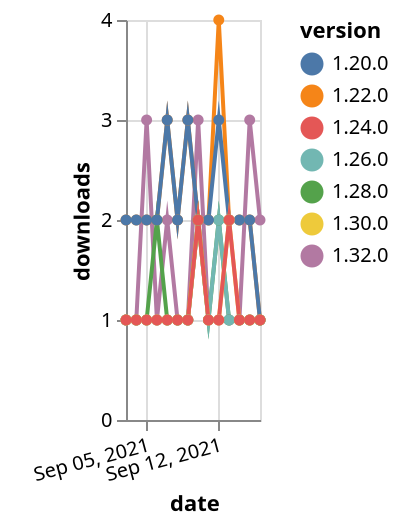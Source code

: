 {"$schema": "https://vega.github.io/schema/vega-lite/v5.json", "description": "A simple bar chart with embedded data.", "data": {"values": [{"date": "2021-09-03", "total": 199, "delta": 1, "version": "1.32.0"}, {"date": "2021-09-04", "total": 200, "delta": 1, "version": "1.32.0"}, {"date": "2021-09-05", "total": 203, "delta": 3, "version": "1.32.0"}, {"date": "2021-09-06", "total": 204, "delta": 1, "version": "1.32.0"}, {"date": "2021-09-07", "total": 206, "delta": 2, "version": "1.32.0"}, {"date": "2021-09-08", "total": 207, "delta": 1, "version": "1.32.0"}, {"date": "2021-09-09", "total": 208, "delta": 1, "version": "1.32.0"}, {"date": "2021-09-10", "total": 211, "delta": 3, "version": "1.32.0"}, {"date": "2021-09-11", "total": 212, "delta": 1, "version": "1.32.0"}, {"date": "2021-09-12", "total": 213, "delta": 1, "version": "1.32.0"}, {"date": "2021-09-13", "total": 214, "delta": 1, "version": "1.32.0"}, {"date": "2021-09-14", "total": 215, "delta": 1, "version": "1.32.0"}, {"date": "2021-09-15", "total": 218, "delta": 3, "version": "1.32.0"}, {"date": "2021-09-16", "total": 220, "delta": 2, "version": "1.32.0"}, {"date": "2021-09-03", "total": 2318, "delta": 2, "version": "1.22.0"}, {"date": "2021-09-04", "total": 2320, "delta": 2, "version": "1.22.0"}, {"date": "2021-09-05", "total": 2322, "delta": 2, "version": "1.22.0"}, {"date": "2021-09-06", "total": 2324, "delta": 2, "version": "1.22.0"}, {"date": "2021-09-07", "total": 2327, "delta": 3, "version": "1.22.0"}, {"date": "2021-09-08", "total": 2329, "delta": 2, "version": "1.22.0"}, {"date": "2021-09-09", "total": 2332, "delta": 3, "version": "1.22.0"}, {"date": "2021-09-10", "total": 2334, "delta": 2, "version": "1.22.0"}, {"date": "2021-09-11", "total": 2336, "delta": 2, "version": "1.22.0"}, {"date": "2021-09-12", "total": 2340, "delta": 4, "version": "1.22.0"}, {"date": "2021-09-13", "total": 2342, "delta": 2, "version": "1.22.0"}, {"date": "2021-09-14", "total": 2344, "delta": 2, "version": "1.22.0"}, {"date": "2021-09-15", "total": 2346, "delta": 2, "version": "1.22.0"}, {"date": "2021-09-16", "total": 2347, "delta": 1, "version": "1.22.0"}, {"date": "2021-09-03", "total": 203, "delta": 1, "version": "1.28.0"}, {"date": "2021-09-04", "total": 204, "delta": 1, "version": "1.28.0"}, {"date": "2021-09-05", "total": 205, "delta": 1, "version": "1.28.0"}, {"date": "2021-09-06", "total": 207, "delta": 2, "version": "1.28.0"}, {"date": "2021-09-07", "total": 208, "delta": 1, "version": "1.28.0"}, {"date": "2021-09-08", "total": 209, "delta": 1, "version": "1.28.0"}, {"date": "2021-09-09", "total": 210, "delta": 1, "version": "1.28.0"}, {"date": "2021-09-10", "total": 212, "delta": 2, "version": "1.28.0"}, {"date": "2021-09-11", "total": 213, "delta": 1, "version": "1.28.0"}, {"date": "2021-09-12", "total": 215, "delta": 2, "version": "1.28.0"}, {"date": "2021-09-13", "total": 216, "delta": 1, "version": "1.28.0"}, {"date": "2021-09-14", "total": 217, "delta": 1, "version": "1.28.0"}, {"date": "2021-09-15", "total": 218, "delta": 1, "version": "1.28.0"}, {"date": "2021-09-16", "total": 219, "delta": 1, "version": "1.28.0"}, {"date": "2021-09-03", "total": 212, "delta": 1, "version": "1.26.0"}, {"date": "2021-09-04", "total": 213, "delta": 1, "version": "1.26.0"}, {"date": "2021-09-05", "total": 214, "delta": 1, "version": "1.26.0"}, {"date": "2021-09-06", "total": 215, "delta": 1, "version": "1.26.0"}, {"date": "2021-09-07", "total": 216, "delta": 1, "version": "1.26.0"}, {"date": "2021-09-08", "total": 217, "delta": 1, "version": "1.26.0"}, {"date": "2021-09-09", "total": 218, "delta": 1, "version": "1.26.0"}, {"date": "2021-09-10", "total": 220, "delta": 2, "version": "1.26.0"}, {"date": "2021-09-11", "total": 221, "delta": 1, "version": "1.26.0"}, {"date": "2021-09-12", "total": 223, "delta": 2, "version": "1.26.0"}, {"date": "2021-09-13", "total": 224, "delta": 1, "version": "1.26.0"}, {"date": "2021-09-14", "total": 225, "delta": 1, "version": "1.26.0"}, {"date": "2021-09-15", "total": 226, "delta": 1, "version": "1.26.0"}, {"date": "2021-09-16", "total": 227, "delta": 1, "version": "1.26.0"}, {"date": "2021-09-03", "total": 2362, "delta": 2, "version": "1.20.0"}, {"date": "2021-09-04", "total": 2364, "delta": 2, "version": "1.20.0"}, {"date": "2021-09-05", "total": 2366, "delta": 2, "version": "1.20.0"}, {"date": "2021-09-06", "total": 2368, "delta": 2, "version": "1.20.0"}, {"date": "2021-09-07", "total": 2371, "delta": 3, "version": "1.20.0"}, {"date": "2021-09-08", "total": 2373, "delta": 2, "version": "1.20.0"}, {"date": "2021-09-09", "total": 2376, "delta": 3, "version": "1.20.0"}, {"date": "2021-09-10", "total": 2378, "delta": 2, "version": "1.20.0"}, {"date": "2021-09-11", "total": 2380, "delta": 2, "version": "1.20.0"}, {"date": "2021-09-12", "total": 2383, "delta": 3, "version": "1.20.0"}, {"date": "2021-09-13", "total": 2385, "delta": 2, "version": "1.20.0"}, {"date": "2021-09-14", "total": 2387, "delta": 2, "version": "1.20.0"}, {"date": "2021-09-15", "total": 2389, "delta": 2, "version": "1.20.0"}, {"date": "2021-09-16", "total": 2390, "delta": 1, "version": "1.20.0"}, {"date": "2021-09-03", "total": 173, "delta": 1, "version": "1.30.0"}, {"date": "2021-09-04", "total": 174, "delta": 1, "version": "1.30.0"}, {"date": "2021-09-05", "total": 175, "delta": 1, "version": "1.30.0"}, {"date": "2021-09-06", "total": 176, "delta": 1, "version": "1.30.0"}, {"date": "2021-09-07", "total": 177, "delta": 1, "version": "1.30.0"}, {"date": "2021-09-08", "total": 178, "delta": 1, "version": "1.30.0"}, {"date": "2021-09-09", "total": 179, "delta": 1, "version": "1.30.0"}, {"date": "2021-09-10", "total": 181, "delta": 2, "version": "1.30.0"}, {"date": "2021-09-11", "total": 182, "delta": 1, "version": "1.30.0"}, {"date": "2021-09-12", "total": 183, "delta": 1, "version": "1.30.0"}, {"date": "2021-09-13", "total": 185, "delta": 2, "version": "1.30.0"}, {"date": "2021-09-14", "total": 186, "delta": 1, "version": "1.30.0"}, {"date": "2021-09-15", "total": 187, "delta": 1, "version": "1.30.0"}, {"date": "2021-09-16", "total": 188, "delta": 1, "version": "1.30.0"}, {"date": "2021-09-03", "total": 272, "delta": 1, "version": "1.24.0"}, {"date": "2021-09-04", "total": 273, "delta": 1, "version": "1.24.0"}, {"date": "2021-09-05", "total": 274, "delta": 1, "version": "1.24.0"}, {"date": "2021-09-06", "total": 275, "delta": 1, "version": "1.24.0"}, {"date": "2021-09-07", "total": 276, "delta": 1, "version": "1.24.0"}, {"date": "2021-09-08", "total": 277, "delta": 1, "version": "1.24.0"}, {"date": "2021-09-09", "total": 278, "delta": 1, "version": "1.24.0"}, {"date": "2021-09-10", "total": 280, "delta": 2, "version": "1.24.0"}, {"date": "2021-09-11", "total": 281, "delta": 1, "version": "1.24.0"}, {"date": "2021-09-12", "total": 282, "delta": 1, "version": "1.24.0"}, {"date": "2021-09-13", "total": 284, "delta": 2, "version": "1.24.0"}, {"date": "2021-09-14", "total": 285, "delta": 1, "version": "1.24.0"}, {"date": "2021-09-15", "total": 286, "delta": 1, "version": "1.24.0"}, {"date": "2021-09-16", "total": 287, "delta": 1, "version": "1.24.0"}]}, "width": "container", "mark": {"type": "line", "point": {"filled": true}}, "encoding": {"x": {"field": "date", "type": "temporal", "timeUnit": "yearmonthdate", "title": "date", "axis": {"labelAngle": -15}}, "y": {"field": "delta", "type": "quantitative", "title": "downloads"}, "color": {"field": "version", "type": "nominal"}, "tooltip": {"field": "delta"}}}